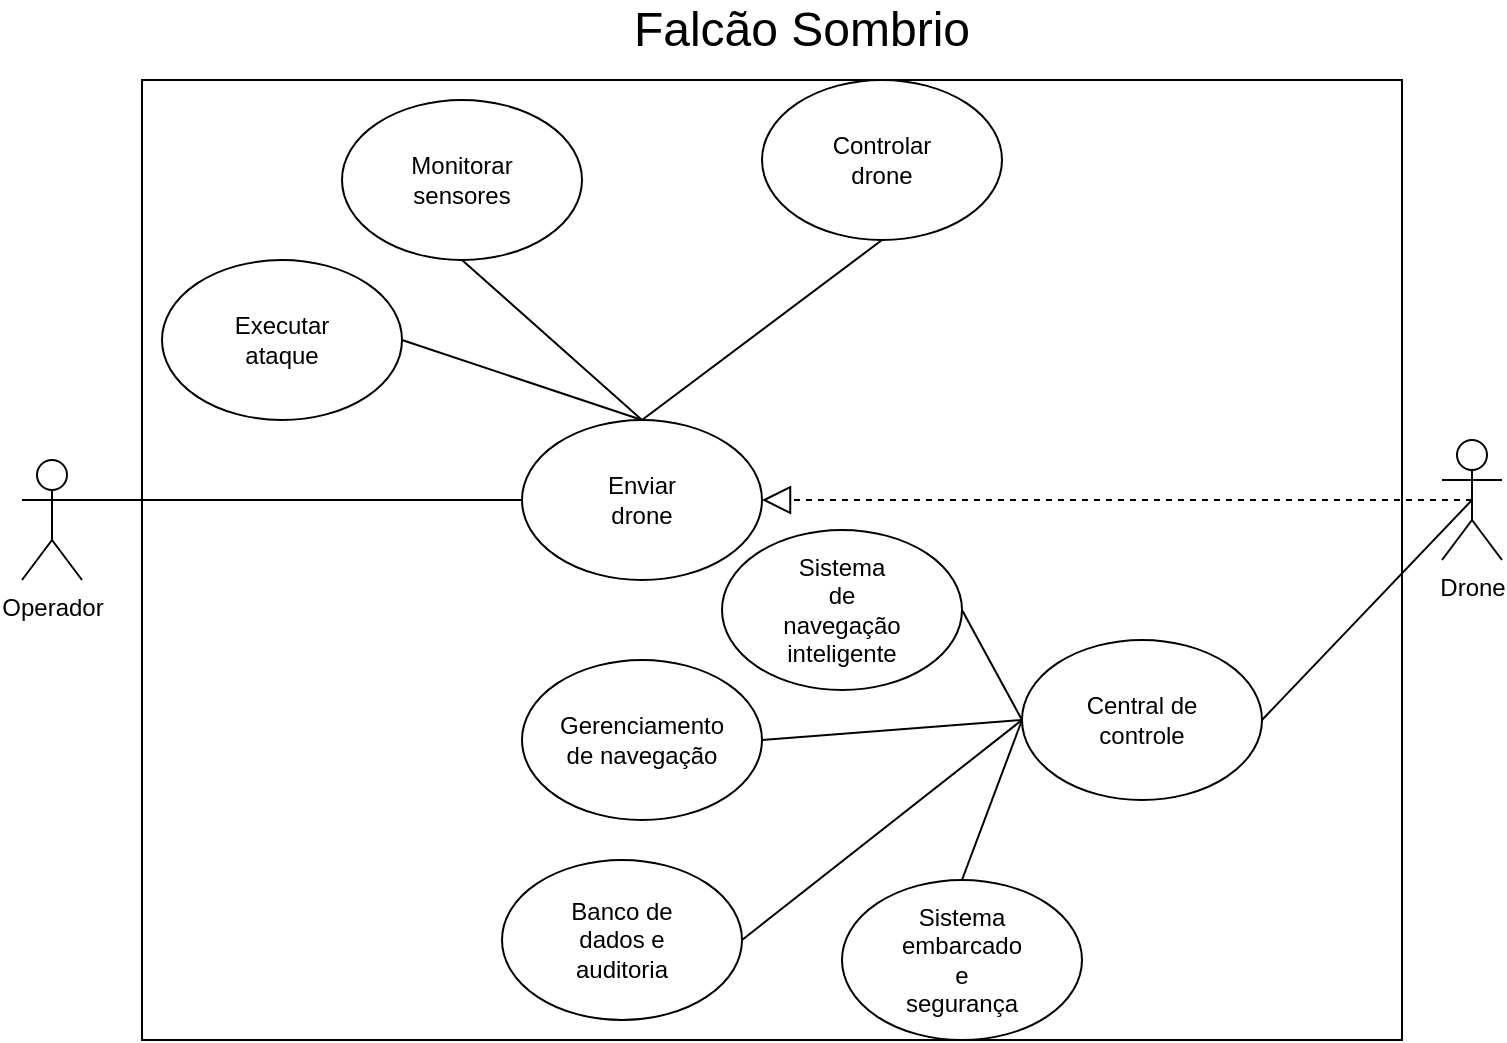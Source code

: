 <mxfile version="26.2.3">
  <diagram name="Página-1" id="nkhj8cSknyiFpf4sUXU7">
    <mxGraphModel dx="833" dy="477" grid="1" gridSize="10" guides="1" tooltips="1" connect="1" arrows="1" fold="1" page="1" pageScale="1" pageWidth="850" pageHeight="1100" math="0" shadow="0">
      <root>
        <mxCell id="0" />
        <mxCell id="1" parent="0" />
        <mxCell id="i02fCp_xathHocybLX71-2" value="" style="rounded=0;whiteSpace=wrap;html=1;" vertex="1" parent="1">
          <mxGeometry x="150" y="190" width="630" height="480" as="geometry" />
        </mxCell>
        <mxCell id="i02fCp_xathHocybLX71-4" value="&lt;font style=&quot;font-size: 24px;&quot;&gt;Falcão Sombrio&lt;/font&gt;" style="text;html=1;align=center;verticalAlign=middle;whiteSpace=wrap;rounded=0;" vertex="1" parent="1">
          <mxGeometry x="300" y="150" width="360" height="30" as="geometry" />
        </mxCell>
        <mxCell id="i02fCp_xathHocybLX71-5" value="Operador" style="shape=umlActor;verticalLabelPosition=bottom;verticalAlign=top;html=1;outlineConnect=0;" vertex="1" parent="1">
          <mxGeometry x="90" y="380" width="30" height="60" as="geometry" />
        </mxCell>
        <mxCell id="i02fCp_xathHocybLX71-6" value="" style="ellipse;whiteSpace=wrap;html=1;" vertex="1" parent="1">
          <mxGeometry x="340" y="360" width="120" height="80" as="geometry" />
        </mxCell>
        <mxCell id="i02fCp_xathHocybLX71-7" value="Enviar drone" style="text;html=1;align=center;verticalAlign=middle;whiteSpace=wrap;rounded=0;" vertex="1" parent="1">
          <mxGeometry x="370" y="385" width="60" height="30" as="geometry" />
        </mxCell>
        <mxCell id="i02fCp_xathHocybLX71-8" value="" style="ellipse;whiteSpace=wrap;html=1;" vertex="1" parent="1">
          <mxGeometry x="460" y="190" width="120" height="80" as="geometry" />
        </mxCell>
        <mxCell id="i02fCp_xathHocybLX71-9" value="" style="ellipse;whiteSpace=wrap;html=1;" vertex="1" parent="1">
          <mxGeometry x="250" y="200" width="120" height="80" as="geometry" />
        </mxCell>
        <mxCell id="i02fCp_xathHocybLX71-10" value="" style="ellipse;whiteSpace=wrap;html=1;" vertex="1" parent="1">
          <mxGeometry x="160" y="280" width="120" height="80" as="geometry" />
        </mxCell>
        <mxCell id="i02fCp_xathHocybLX71-11" value="" style="endArrow=none;html=1;rounded=0;exitX=1;exitY=0.333;exitDx=0;exitDy=0;exitPerimeter=0;entryX=0;entryY=0.5;entryDx=0;entryDy=0;" edge="1" parent="1" source="i02fCp_xathHocybLX71-5" target="i02fCp_xathHocybLX71-6">
          <mxGeometry width="50" height="50" relative="1" as="geometry">
            <mxPoint x="130" y="420" as="sourcePoint" />
            <mxPoint x="180" y="370" as="targetPoint" />
          </mxGeometry>
        </mxCell>
        <mxCell id="i02fCp_xathHocybLX71-15" value="Controlar drone" style="text;html=1;align=center;verticalAlign=middle;whiteSpace=wrap;rounded=0;" vertex="1" parent="1">
          <mxGeometry x="490" y="215" width="60" height="30" as="geometry" />
        </mxCell>
        <mxCell id="i02fCp_xathHocybLX71-16" value="Monitorar&lt;div&gt;sensores&lt;/div&gt;" style="text;html=1;align=center;verticalAlign=middle;whiteSpace=wrap;rounded=0;" vertex="1" parent="1">
          <mxGeometry x="280" y="225" width="60" height="30" as="geometry" />
        </mxCell>
        <mxCell id="i02fCp_xathHocybLX71-17" value="Executar&lt;div&gt;ataque&lt;/div&gt;" style="text;html=1;align=center;verticalAlign=middle;whiteSpace=wrap;rounded=0;" vertex="1" parent="1">
          <mxGeometry x="190" y="305" width="60" height="30" as="geometry" />
        </mxCell>
        <mxCell id="i02fCp_xathHocybLX71-19" value="Drone" style="shape=umlActor;verticalLabelPosition=bottom;verticalAlign=top;html=1;outlineConnect=0;" vertex="1" parent="1">
          <mxGeometry x="800" y="370" width="30" height="60" as="geometry" />
        </mxCell>
        <mxCell id="i02fCp_xathHocybLX71-24" value="" style="endArrow=block;dashed=1;endFill=0;endSize=12;html=1;rounded=0;exitX=0.5;exitY=0.5;exitDx=0;exitDy=0;exitPerimeter=0;entryX=1;entryY=0.5;entryDx=0;entryDy=0;" edge="1" parent="1" source="i02fCp_xathHocybLX71-19" target="i02fCp_xathHocybLX71-6">
          <mxGeometry width="160" relative="1" as="geometry">
            <mxPoint x="510" y="409.5" as="sourcePoint" />
            <mxPoint x="670" y="409.5" as="targetPoint" />
          </mxGeometry>
        </mxCell>
        <mxCell id="i02fCp_xathHocybLX71-28" value="" style="endArrow=none;html=1;rounded=0;exitX=1;exitY=0.5;exitDx=0;exitDy=0;entryX=0.5;entryY=0;entryDx=0;entryDy=0;" edge="1" parent="1" source="i02fCp_xathHocybLX71-10" target="i02fCp_xathHocybLX71-6">
          <mxGeometry width="50" height="50" relative="1" as="geometry">
            <mxPoint x="300" y="490" as="sourcePoint" />
            <mxPoint x="350" y="440" as="targetPoint" />
          </mxGeometry>
        </mxCell>
        <mxCell id="i02fCp_xathHocybLX71-29" value="" style="endArrow=none;html=1;rounded=0;exitX=0.5;exitY=1;exitDx=0;exitDy=0;entryX=0.5;entryY=0;entryDx=0;entryDy=0;" edge="1" parent="1" source="i02fCp_xathHocybLX71-9" target="i02fCp_xathHocybLX71-6">
          <mxGeometry width="50" height="50" relative="1" as="geometry">
            <mxPoint x="320" y="370" as="sourcePoint" />
            <mxPoint x="370" y="320" as="targetPoint" />
          </mxGeometry>
        </mxCell>
        <mxCell id="i02fCp_xathHocybLX71-31" value="" style="endArrow=none;html=1;rounded=0;exitX=0.5;exitY=1;exitDx=0;exitDy=0;entryX=0.5;entryY=0;entryDx=0;entryDy=0;" edge="1" parent="1" source="i02fCp_xathHocybLX71-8" target="i02fCp_xathHocybLX71-6">
          <mxGeometry width="50" height="50" relative="1" as="geometry">
            <mxPoint x="340" y="280" as="sourcePoint" />
            <mxPoint x="390" y="230" as="targetPoint" />
          </mxGeometry>
        </mxCell>
        <mxCell id="i02fCp_xathHocybLX71-32" value="" style="ellipse;whiteSpace=wrap;html=1;" vertex="1" parent="1">
          <mxGeometry x="440" y="415" width="120" height="80" as="geometry" />
        </mxCell>
        <mxCell id="i02fCp_xathHocybLX71-33" value="" style="ellipse;whiteSpace=wrap;html=1;" vertex="1" parent="1">
          <mxGeometry x="590" y="470" width="120" height="80" as="geometry" />
        </mxCell>
        <mxCell id="i02fCp_xathHocybLX71-34" value="" style="ellipse;whiteSpace=wrap;html=1;" vertex="1" parent="1">
          <mxGeometry x="340" y="480" width="120" height="80" as="geometry" />
        </mxCell>
        <mxCell id="i02fCp_xathHocybLX71-35" value="" style="ellipse;whiteSpace=wrap;html=1;" vertex="1" parent="1">
          <mxGeometry x="330" y="580" width="120" height="80" as="geometry" />
        </mxCell>
        <mxCell id="i02fCp_xathHocybLX71-36" value="" style="ellipse;whiteSpace=wrap;html=1;" vertex="1" parent="1">
          <mxGeometry x="500" y="590" width="120" height="80" as="geometry" />
        </mxCell>
        <mxCell id="i02fCp_xathHocybLX71-38" value="" style="endArrow=none;html=1;rounded=0;exitX=1;exitY=0.5;exitDx=0;exitDy=0;entryX=0.5;entryY=0.5;entryDx=0;entryDy=0;entryPerimeter=0;" edge="1" parent="1" source="i02fCp_xathHocybLX71-33" target="i02fCp_xathHocybLX71-19">
          <mxGeometry width="50" height="50" relative="1" as="geometry">
            <mxPoint x="720" y="370" as="sourcePoint" />
            <mxPoint x="770" y="320" as="targetPoint" />
          </mxGeometry>
        </mxCell>
        <mxCell id="i02fCp_xathHocybLX71-44" value="" style="endArrow=none;html=1;rounded=0;entryX=0;entryY=0.5;entryDx=0;entryDy=0;exitX=1;exitY=0.5;exitDx=0;exitDy=0;" edge="1" parent="1" source="i02fCp_xathHocybLX71-32" target="i02fCp_xathHocybLX71-33">
          <mxGeometry width="50" height="50" relative="1" as="geometry">
            <mxPoint x="510" y="560" as="sourcePoint" />
            <mxPoint x="560" y="510" as="targetPoint" />
          </mxGeometry>
        </mxCell>
        <mxCell id="i02fCp_xathHocybLX71-45" value="" style="endArrow=none;html=1;rounded=0;entryX=0;entryY=0.5;entryDx=0;entryDy=0;exitX=1;exitY=0.5;exitDx=0;exitDy=0;" edge="1" parent="1" source="i02fCp_xathHocybLX71-34" target="i02fCp_xathHocybLX71-33">
          <mxGeometry width="50" height="50" relative="1" as="geometry">
            <mxPoint x="510" y="580" as="sourcePoint" />
            <mxPoint x="560" y="530" as="targetPoint" />
          </mxGeometry>
        </mxCell>
        <mxCell id="i02fCp_xathHocybLX71-46" value="" style="endArrow=none;html=1;rounded=0;entryX=0;entryY=0.5;entryDx=0;entryDy=0;exitX=1;exitY=0.5;exitDx=0;exitDy=0;" edge="1" parent="1" source="i02fCp_xathHocybLX71-35" target="i02fCp_xathHocybLX71-33">
          <mxGeometry width="50" height="50" relative="1" as="geometry">
            <mxPoint x="470" y="610" as="sourcePoint" />
            <mxPoint x="520" y="560" as="targetPoint" />
          </mxGeometry>
        </mxCell>
        <mxCell id="i02fCp_xathHocybLX71-47" value="" style="endArrow=none;html=1;rounded=0;entryX=0;entryY=0.5;entryDx=0;entryDy=0;exitX=0.5;exitY=0;exitDx=0;exitDy=0;" edge="1" parent="1" source="i02fCp_xathHocybLX71-36" target="i02fCp_xathHocybLX71-33">
          <mxGeometry width="50" height="50" relative="1" as="geometry">
            <mxPoint x="530" y="590" as="sourcePoint" />
            <mxPoint x="580" y="540" as="targetPoint" />
          </mxGeometry>
        </mxCell>
        <mxCell id="i02fCp_xathHocybLX71-48" value="Central de&lt;div&gt;controle&lt;/div&gt;" style="text;html=1;align=center;verticalAlign=middle;whiteSpace=wrap;rounded=0;" vertex="1" parent="1">
          <mxGeometry x="620" y="495" width="60" height="30" as="geometry" />
        </mxCell>
        <mxCell id="i02fCp_xathHocybLX71-49" value="Sistema de navegação inteligente" style="text;html=1;align=center;verticalAlign=middle;whiteSpace=wrap;rounded=0;" vertex="1" parent="1">
          <mxGeometry x="470" y="440" width="60" height="30" as="geometry" />
        </mxCell>
        <mxCell id="i02fCp_xathHocybLX71-50" value="Gerenciamento de navegação" style="text;html=1;align=center;verticalAlign=middle;whiteSpace=wrap;rounded=0;" vertex="1" parent="1">
          <mxGeometry x="370" y="505" width="60" height="30" as="geometry" />
        </mxCell>
        <mxCell id="i02fCp_xathHocybLX71-51" value="Banco de dados e auditoria" style="text;html=1;align=center;verticalAlign=middle;whiteSpace=wrap;rounded=0;" vertex="1" parent="1">
          <mxGeometry x="360" y="605" width="60" height="30" as="geometry" />
        </mxCell>
        <mxCell id="i02fCp_xathHocybLX71-52" value="Sistema embarcado e segurança" style="text;html=1;align=center;verticalAlign=middle;whiteSpace=wrap;rounded=0;" vertex="1" parent="1">
          <mxGeometry x="530" y="615" width="60" height="30" as="geometry" />
        </mxCell>
      </root>
    </mxGraphModel>
  </diagram>
</mxfile>
